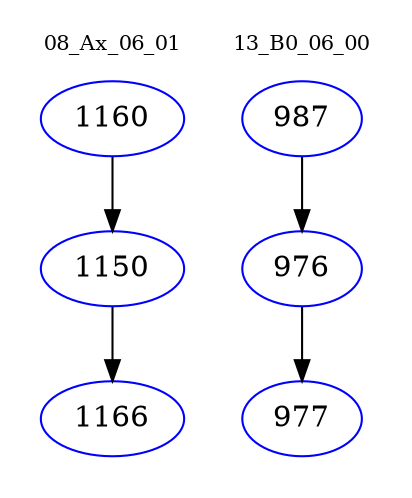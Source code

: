 digraph{
subgraph cluster_0 {
color = white
label = "08_Ax_06_01";
fontsize=10;
T0_1160 [label="1160", color="blue"]
T0_1160 -> T0_1150 [color="black"]
T0_1150 [label="1150", color="blue"]
T0_1150 -> T0_1166 [color="black"]
T0_1166 [label="1166", color="blue"]
}
subgraph cluster_1 {
color = white
label = "13_B0_06_00";
fontsize=10;
T1_987 [label="987", color="blue"]
T1_987 -> T1_976 [color="black"]
T1_976 [label="976", color="blue"]
T1_976 -> T1_977 [color="black"]
T1_977 [label="977", color="blue"]
}
}
